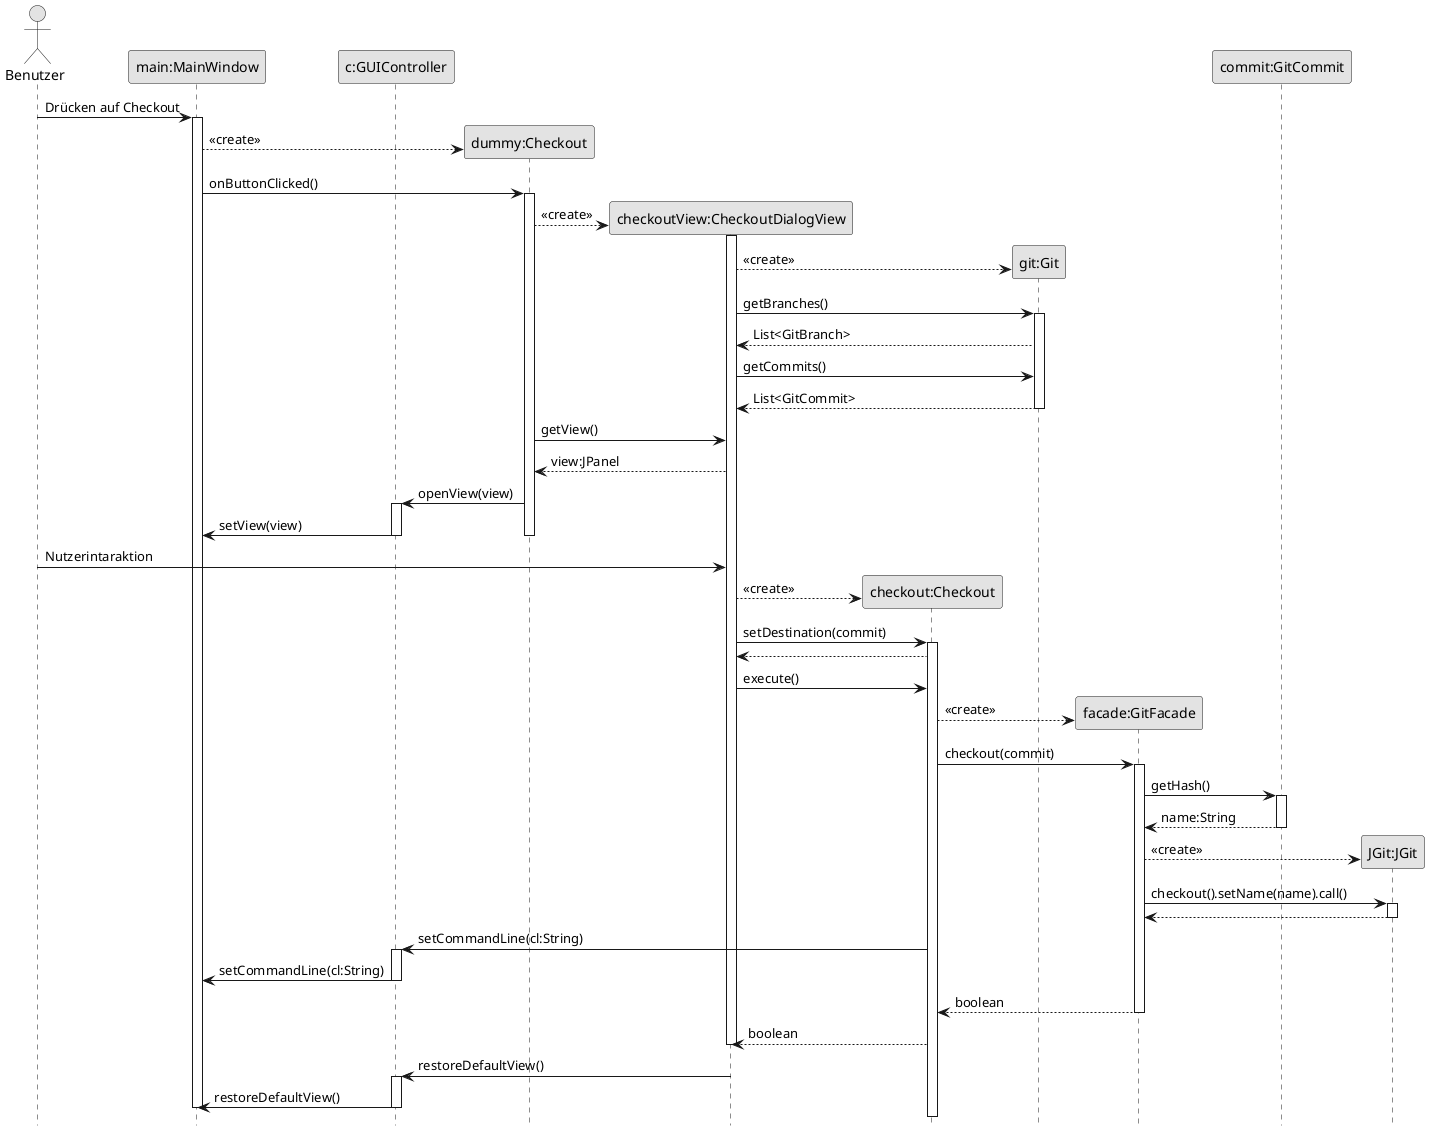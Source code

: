 @startuml
skinparam monochrome true
hide footbox
actor Benutzer as user

participant "main:MainWindow" as main
participant "c:GUIController" as controller
participant "dummy:Checkout" as checkout
participant "checkoutView:CheckoutDialogView" as checkoutView
participant "checkout:Checkout" as checkoutCommand
participant "git:Git" as git
participant "facade:GitFacade" as facade
participant "commit:GitCommit" as commit
participant "JGit:JGit" as JGit

user -> main : Drücken auf Checkout
activate main
create checkout
main --> checkout : <<create>>
main -> checkout : onButtonClicked()
activate checkout
create checkoutView
checkout --> checkoutView :  <<create>>
activate checkoutView

create git
checkoutView --> git : <<create>>
checkoutView -> git : getBranches()
activate git
git --> checkoutView : List<GitBranch>
checkoutView -> git : getCommits()
git --> checkoutView : List<GitCommit>
deactivate git

checkout -> checkoutView : getView()
checkoutView --> checkout : view:JPanel

checkout -> controller : openView(view)
activate controller
controller -> main : setView(view)
deactivate controller
deactivate checkout
user -> checkoutView : Nutzerintaraktion

create checkoutCommand
checkoutView --> checkoutCommand : <<create>>

checkoutView ->checkoutCommand : setDestination(commit)
activate checkoutCommand
checkoutCommand --> checkoutView
checkoutView -> checkoutCommand : execute()
create facade
checkoutCommand --> facade : <<create>>
checkoutCommand -> facade : checkout(commit)
activate facade
facade -> commit : getHash()
activate commit
commit --> facade : name:String
deactivate commit
create JGit
facade --> JGit : <<create>>
facade -> JGit : checkout().setName(name).call()
activate JGit
JGit --> facade :
deactivate JGit
checkoutCommand -> controller : setCommandLine(cl:String)
activate controller
controller -> main : setCommandLine(cl:String)
deactivate controller
facade --> checkoutCommand : boolean
deactivate facade
checkoutCommand --> checkoutView : boolean
deactivate checkoutView
checkoutView -> controller : restoreDefaultView()
activate controller
controller -> main : restoreDefaultView()
deactivate controller


deactivate main

@enduml